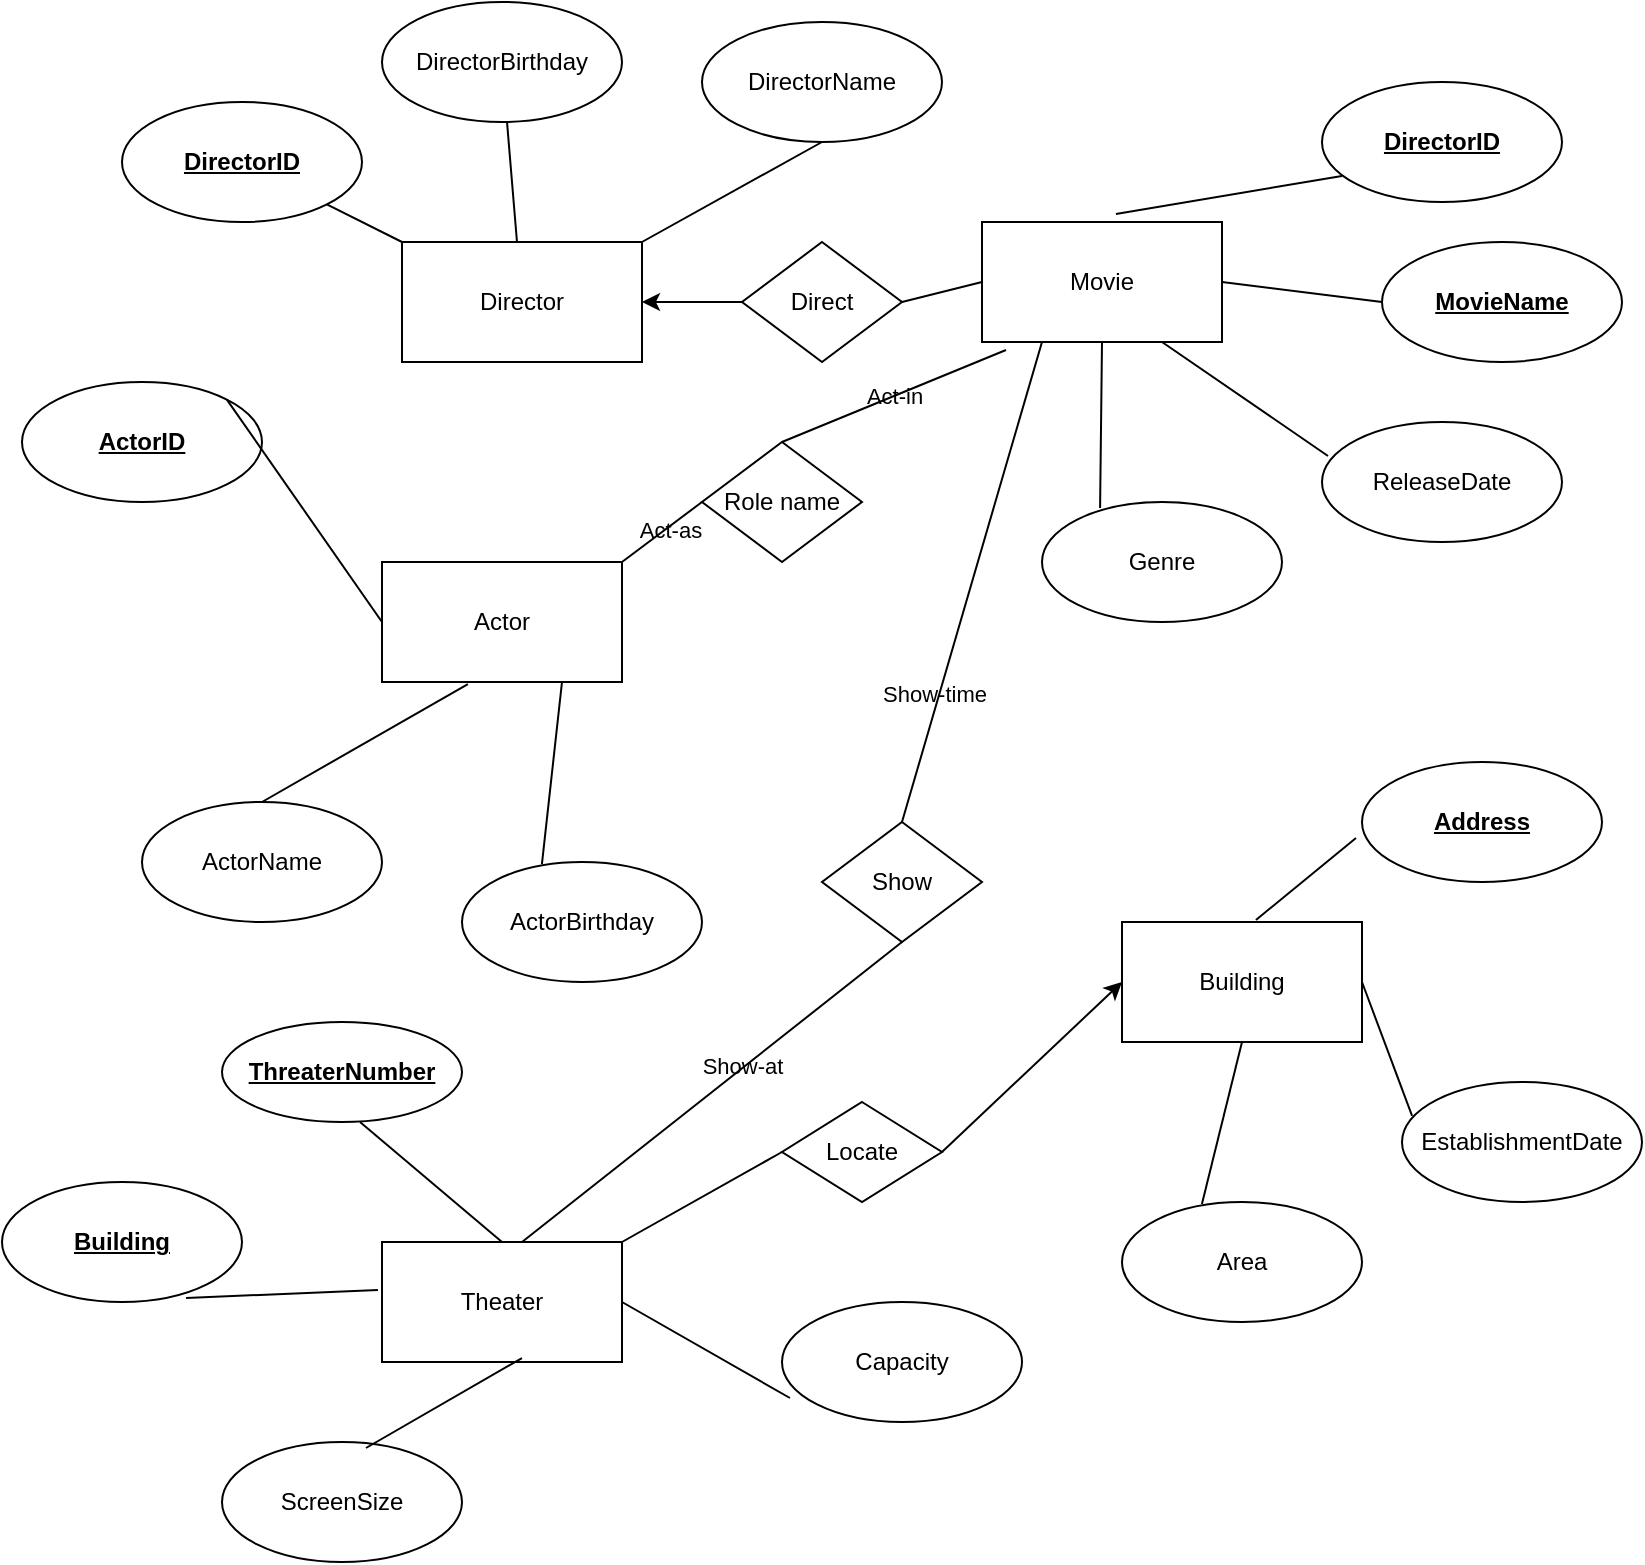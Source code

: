 <mxfile version="24.0.1" type="github">
  <diagram name="Page-1" id="GRKzmPXnVPAbagaa010P">
    <mxGraphModel dx="1107" dy="654" grid="1" gridSize="10" guides="1" tooltips="1" connect="1" arrows="1" fold="1" page="1" pageScale="1" pageWidth="850" pageHeight="1100" math="0" shadow="0">
      <root>
        <mxCell id="0" />
        <mxCell id="1" parent="0" />
        <mxCell id="h29aLhz-RMBbqyI5GCKV-1" value="Director" style="rounded=0;whiteSpace=wrap;html=1;labelBackgroundColor=none;" vertex="1" parent="1">
          <mxGeometry x="240" y="190" width="120" height="60" as="geometry" />
        </mxCell>
        <mxCell id="h29aLhz-RMBbqyI5GCKV-2" value="&lt;u&gt;&lt;b&gt;DirectorID&lt;/b&gt;&lt;/u&gt;" style="ellipse;whiteSpace=wrap;html=1;labelBackgroundColor=none;" vertex="1" parent="1">
          <mxGeometry x="100" y="120" width="120" height="60" as="geometry" />
        </mxCell>
        <mxCell id="h29aLhz-RMBbqyI5GCKV-3" value="DirectorName" style="ellipse;whiteSpace=wrap;html=1;labelBackgroundColor=none;" vertex="1" parent="1">
          <mxGeometry x="390" y="80" width="120" height="60" as="geometry" />
        </mxCell>
        <mxCell id="h29aLhz-RMBbqyI5GCKV-4" value="DirectorBirthday" style="ellipse;whiteSpace=wrap;html=1;labelBackgroundColor=none;" vertex="1" parent="1">
          <mxGeometry x="230" y="70" width="120" height="60" as="geometry" />
        </mxCell>
        <mxCell id="h29aLhz-RMBbqyI5GCKV-5" style="edgeStyle=orthogonalEdgeStyle;rounded=0;orthogonalLoop=1;jettySize=auto;html=1;exitX=0.5;exitY=1;exitDx=0;exitDy=0;labelBackgroundColor=none;fontColor=default;" edge="1" parent="1" source="h29aLhz-RMBbqyI5GCKV-3" target="h29aLhz-RMBbqyI5GCKV-3">
          <mxGeometry relative="1" as="geometry" />
        </mxCell>
        <mxCell id="h29aLhz-RMBbqyI5GCKV-6" value="" style="endArrow=none;html=1;rounded=0;labelBackgroundColor=none;fontColor=default;" edge="1" parent="1" source="h29aLhz-RMBbqyI5GCKV-1" target="h29aLhz-RMBbqyI5GCKV-2">
          <mxGeometry width="50" height="50" relative="1" as="geometry">
            <mxPoint x="180" y="210" as="sourcePoint" />
            <mxPoint x="230" y="160" as="targetPoint" />
          </mxGeometry>
        </mxCell>
        <mxCell id="h29aLhz-RMBbqyI5GCKV-7" value="" style="endArrow=none;html=1;rounded=0;labelBackgroundColor=none;fontColor=default;" edge="1" parent="1" source="h29aLhz-RMBbqyI5GCKV-4" target="h29aLhz-RMBbqyI5GCKV-1">
          <mxGeometry width="50" height="50" relative="1" as="geometry">
            <mxPoint x="170" y="320" as="sourcePoint" />
            <mxPoint x="220" y="270" as="targetPoint" />
          </mxGeometry>
        </mxCell>
        <mxCell id="h29aLhz-RMBbqyI5GCKV-8" value="" style="endArrow=none;html=1;rounded=0;exitX=1;exitY=0;exitDx=0;exitDy=0;entryX=0.5;entryY=1;entryDx=0;entryDy=0;labelBackgroundColor=none;fontColor=default;" edge="1" parent="1" source="h29aLhz-RMBbqyI5GCKV-1" target="h29aLhz-RMBbqyI5GCKV-3">
          <mxGeometry width="50" height="50" relative="1" as="geometry">
            <mxPoint x="380" y="180" as="sourcePoint" />
            <mxPoint x="440" y="130" as="targetPoint" />
          </mxGeometry>
        </mxCell>
        <mxCell id="h29aLhz-RMBbqyI5GCKV-9" value="Movie" style="rounded=0;whiteSpace=wrap;html=1;labelBackgroundColor=none;" vertex="1" parent="1">
          <mxGeometry x="530" y="180" width="120" height="60" as="geometry" />
        </mxCell>
        <mxCell id="h29aLhz-RMBbqyI5GCKV-10" value="&lt;u&gt;&lt;b&gt;MovieName&lt;/b&gt;&lt;/u&gt;" style="ellipse;whiteSpace=wrap;html=1;labelBackgroundColor=none;" vertex="1" parent="1">
          <mxGeometry x="730" y="190" width="120" height="60" as="geometry" />
        </mxCell>
        <mxCell id="h29aLhz-RMBbqyI5GCKV-11" value="&lt;u&gt;&lt;b&gt;DirectorID&lt;/b&gt;&lt;/u&gt;" style="ellipse;whiteSpace=wrap;html=1;labelBackgroundColor=none;" vertex="1" parent="1">
          <mxGeometry x="700" y="110" width="120" height="60" as="geometry" />
        </mxCell>
        <mxCell id="h29aLhz-RMBbqyI5GCKV-12" value="ReleaseDate" style="ellipse;whiteSpace=wrap;html=1;labelBackgroundColor=none;" vertex="1" parent="1">
          <mxGeometry x="700" y="280" width="120" height="60" as="geometry" />
        </mxCell>
        <mxCell id="h29aLhz-RMBbqyI5GCKV-13" value="Genre" style="ellipse;whiteSpace=wrap;html=1;labelBackgroundColor=none;" vertex="1" parent="1">
          <mxGeometry x="560" y="320" width="120" height="60" as="geometry" />
        </mxCell>
        <mxCell id="h29aLhz-RMBbqyI5GCKV-14" value="" style="endArrow=none;html=1;rounded=0;exitX=0.558;exitY=-0.067;exitDx=0;exitDy=0;exitPerimeter=0;entryX=0.083;entryY=0.783;entryDx=0;entryDy=0;entryPerimeter=0;labelBackgroundColor=none;fontColor=default;" edge="1" parent="1" source="h29aLhz-RMBbqyI5GCKV-9" target="h29aLhz-RMBbqyI5GCKV-11">
          <mxGeometry width="50" height="50" relative="1" as="geometry">
            <mxPoint x="630" y="230" as="sourcePoint" />
            <mxPoint x="680" y="180" as="targetPoint" />
          </mxGeometry>
        </mxCell>
        <mxCell id="h29aLhz-RMBbqyI5GCKV-15" value="" style="endArrow=none;html=1;rounded=0;entryX=0;entryY=0.5;entryDx=0;entryDy=0;exitX=1;exitY=0.5;exitDx=0;exitDy=0;labelBackgroundColor=none;fontColor=default;" edge="1" parent="1" source="h29aLhz-RMBbqyI5GCKV-9" target="h29aLhz-RMBbqyI5GCKV-10">
          <mxGeometry width="50" height="50" relative="1" as="geometry">
            <mxPoint x="690" y="260" as="sourcePoint" />
            <mxPoint x="740" y="210" as="targetPoint" />
          </mxGeometry>
        </mxCell>
        <mxCell id="h29aLhz-RMBbqyI5GCKV-16" value="" style="endArrow=none;html=1;rounded=0;exitX=0.025;exitY=0.283;exitDx=0;exitDy=0;exitPerimeter=0;entryX=0.75;entryY=1;entryDx=0;entryDy=0;labelBackgroundColor=none;fontColor=default;" edge="1" parent="1" source="h29aLhz-RMBbqyI5GCKV-12" target="h29aLhz-RMBbqyI5GCKV-9">
          <mxGeometry width="50" height="50" relative="1" as="geometry">
            <mxPoint x="640" y="330" as="sourcePoint" />
            <mxPoint x="690" y="280" as="targetPoint" />
          </mxGeometry>
        </mxCell>
        <mxCell id="h29aLhz-RMBbqyI5GCKV-17" value="" style="endArrow=none;html=1;rounded=0;exitX=0.242;exitY=0.05;exitDx=0;exitDy=0;exitPerimeter=0;entryX=0.5;entryY=1;entryDx=0;entryDy=0;labelBackgroundColor=none;fontColor=default;" edge="1" parent="1" source="h29aLhz-RMBbqyI5GCKV-13" target="h29aLhz-RMBbqyI5GCKV-9">
          <mxGeometry width="50" height="50" relative="1" as="geometry">
            <mxPoint x="660" y="360" as="sourcePoint" />
            <mxPoint x="589" y="250" as="targetPoint" />
          </mxGeometry>
        </mxCell>
        <mxCell id="h29aLhz-RMBbqyI5GCKV-18" value="Actor" style="rounded=0;whiteSpace=wrap;html=1;labelBackgroundColor=none;" vertex="1" parent="1">
          <mxGeometry x="230" y="350" width="120" height="60" as="geometry" />
        </mxCell>
        <mxCell id="h29aLhz-RMBbqyI5GCKV-19" value="&lt;u&gt;&lt;b&gt;ActorID&lt;/b&gt;&lt;/u&gt;" style="ellipse;whiteSpace=wrap;html=1;labelBackgroundColor=none;" vertex="1" parent="1">
          <mxGeometry x="50" y="260" width="120" height="60" as="geometry" />
        </mxCell>
        <mxCell id="h29aLhz-RMBbqyI5GCKV-20" value="ActorName" style="ellipse;whiteSpace=wrap;html=1;labelBackgroundColor=none;" vertex="1" parent="1">
          <mxGeometry x="110" y="470" width="120" height="60" as="geometry" />
        </mxCell>
        <mxCell id="h29aLhz-RMBbqyI5GCKV-21" value="ActorBirthday" style="ellipse;whiteSpace=wrap;html=1;labelBackgroundColor=none;" vertex="1" parent="1">
          <mxGeometry x="270" y="500" width="120" height="60" as="geometry" />
        </mxCell>
        <mxCell id="h29aLhz-RMBbqyI5GCKV-22" value="" style="endArrow=none;html=1;rounded=0;exitX=1;exitY=0;exitDx=0;exitDy=0;entryX=0;entryY=0.5;entryDx=0;entryDy=0;labelBackgroundColor=none;fontColor=default;" edge="1" parent="1" source="h29aLhz-RMBbqyI5GCKV-19" target="h29aLhz-RMBbqyI5GCKV-18">
          <mxGeometry width="50" height="50" relative="1" as="geometry">
            <mxPoint x="220" y="470" as="sourcePoint" />
            <mxPoint x="270" y="420" as="targetPoint" />
          </mxGeometry>
        </mxCell>
        <mxCell id="h29aLhz-RMBbqyI5GCKV-23" value="" style="endArrow=none;html=1;rounded=0;entryX=0.358;entryY=1.017;entryDx=0;entryDy=0;entryPerimeter=0;exitX=0.5;exitY=0;exitDx=0;exitDy=0;labelBackgroundColor=none;fontColor=default;" edge="1" parent="1" source="h29aLhz-RMBbqyI5GCKV-20" target="h29aLhz-RMBbqyI5GCKV-18">
          <mxGeometry width="50" height="50" relative="1" as="geometry">
            <mxPoint x="100" y="600" as="sourcePoint" />
            <mxPoint x="330" y="470" as="targetPoint" />
          </mxGeometry>
        </mxCell>
        <mxCell id="h29aLhz-RMBbqyI5GCKV-24" value="" style="endArrow=none;html=1;rounded=0;entryX=0.75;entryY=1;entryDx=0;entryDy=0;exitX=0.333;exitY=0.017;exitDx=0;exitDy=0;exitPerimeter=0;labelBackgroundColor=none;fontColor=default;" edge="1" parent="1" source="h29aLhz-RMBbqyI5GCKV-21" target="h29aLhz-RMBbqyI5GCKV-18">
          <mxGeometry width="50" height="50" relative="1" as="geometry">
            <mxPoint x="430" y="520" as="sourcePoint" />
            <mxPoint x="480" y="470" as="targetPoint" />
          </mxGeometry>
        </mxCell>
        <mxCell id="h29aLhz-RMBbqyI5GCKV-25" value="Building" style="rounded=0;whiteSpace=wrap;html=1;labelBackgroundColor=none;" vertex="1" parent="1">
          <mxGeometry x="600" y="530" width="120" height="60" as="geometry" />
        </mxCell>
        <mxCell id="h29aLhz-RMBbqyI5GCKV-26" value="&lt;b&gt;&lt;u&gt;Address&lt;/u&gt;&lt;/b&gt;" style="ellipse;whiteSpace=wrap;html=1;labelBackgroundColor=none;" vertex="1" parent="1">
          <mxGeometry x="720" y="450" width="120" height="60" as="geometry" />
        </mxCell>
        <mxCell id="h29aLhz-RMBbqyI5GCKV-27" value="EstablishmentDate" style="ellipse;whiteSpace=wrap;html=1;labelBackgroundColor=none;" vertex="1" parent="1">
          <mxGeometry x="740" y="610" width="120" height="60" as="geometry" />
        </mxCell>
        <mxCell id="h29aLhz-RMBbqyI5GCKV-28" value="Area" style="ellipse;whiteSpace=wrap;html=1;labelBackgroundColor=none;" vertex="1" parent="1">
          <mxGeometry x="600" y="670" width="120" height="60" as="geometry" />
        </mxCell>
        <mxCell id="h29aLhz-RMBbqyI5GCKV-29" value="" style="endArrow=none;html=1;rounded=0;exitX=0.558;exitY=-0.017;exitDx=0;exitDy=0;exitPerimeter=0;entryX=-0.025;entryY=0.633;entryDx=0;entryDy=0;entryPerimeter=0;labelBackgroundColor=none;fontColor=default;" edge="1" parent="1" source="h29aLhz-RMBbqyI5GCKV-25" target="h29aLhz-RMBbqyI5GCKV-26">
          <mxGeometry width="50" height="50" relative="1" as="geometry">
            <mxPoint x="540" y="470" as="sourcePoint" />
            <mxPoint x="590" y="420" as="targetPoint" />
          </mxGeometry>
        </mxCell>
        <mxCell id="h29aLhz-RMBbqyI5GCKV-30" value="" style="endArrow=none;html=1;rounded=0;exitX=1;exitY=0.5;exitDx=0;exitDy=0;entryX=0.042;entryY=0.283;entryDx=0;entryDy=0;entryPerimeter=0;labelBackgroundColor=none;fontColor=default;" edge="1" parent="1" source="h29aLhz-RMBbqyI5GCKV-25" target="h29aLhz-RMBbqyI5GCKV-27">
          <mxGeometry width="50" height="50" relative="1" as="geometry">
            <mxPoint x="690" y="520" as="sourcePoint" />
            <mxPoint x="740" y="470" as="targetPoint" />
          </mxGeometry>
        </mxCell>
        <mxCell id="h29aLhz-RMBbqyI5GCKV-31" value="" style="endArrow=none;html=1;rounded=0;entryX=0.5;entryY=1;entryDx=0;entryDy=0;exitX=0.333;exitY=0.017;exitDx=0;exitDy=0;exitPerimeter=0;labelBackgroundColor=none;fontColor=default;" edge="1" parent="1" source="h29aLhz-RMBbqyI5GCKV-28" target="h29aLhz-RMBbqyI5GCKV-25">
          <mxGeometry width="50" height="50" relative="1" as="geometry">
            <mxPoint x="480" y="550" as="sourcePoint" />
            <mxPoint x="530" y="500" as="targetPoint" />
          </mxGeometry>
        </mxCell>
        <mxCell id="h29aLhz-RMBbqyI5GCKV-32" value="Theater" style="rounded=0;whiteSpace=wrap;html=1;labelBackgroundColor=none;" vertex="1" parent="1">
          <mxGeometry x="230" y="690" width="120" height="60" as="geometry" />
        </mxCell>
        <mxCell id="h29aLhz-RMBbqyI5GCKV-33" value="&lt;u&gt;&lt;b&gt;Building&lt;/b&gt;&lt;/u&gt;" style="ellipse;whiteSpace=wrap;html=1;labelBackgroundColor=none;" vertex="1" parent="1">
          <mxGeometry x="40" y="660" width="120" height="60" as="geometry" />
        </mxCell>
        <mxCell id="h29aLhz-RMBbqyI5GCKV-34" value="&lt;b&gt;&lt;u&gt;ThreaterNumber&lt;/u&gt;&lt;/b&gt;" style="ellipse;whiteSpace=wrap;html=1;labelBackgroundColor=none;" vertex="1" parent="1">
          <mxGeometry x="150" y="580" width="120" height="50" as="geometry" />
        </mxCell>
        <mxCell id="h29aLhz-RMBbqyI5GCKV-35" value="Capacity" style="ellipse;whiteSpace=wrap;html=1;labelBackgroundColor=none;" vertex="1" parent="1">
          <mxGeometry x="430" y="720" width="120" height="60" as="geometry" />
        </mxCell>
        <mxCell id="h29aLhz-RMBbqyI5GCKV-36" value="ScreenSize" style="ellipse;whiteSpace=wrap;html=1;labelBackgroundColor=none;" vertex="1" parent="1">
          <mxGeometry x="150" y="790" width="120" height="60" as="geometry" />
        </mxCell>
        <mxCell id="h29aLhz-RMBbqyI5GCKV-39" value="" style="endArrow=none;html=1;rounded=0;entryX=0.583;entryY=0.967;entryDx=0;entryDy=0;entryPerimeter=0;exitX=0.6;exitY=0.05;exitDx=0;exitDy=0;exitPerimeter=0;labelBackgroundColor=none;fontColor=default;" edge="1" parent="1" source="h29aLhz-RMBbqyI5GCKV-36" target="h29aLhz-RMBbqyI5GCKV-32">
          <mxGeometry width="50" height="50" relative="1" as="geometry">
            <mxPoint x="210" y="460" as="sourcePoint" />
            <mxPoint x="260" y="410" as="targetPoint" />
          </mxGeometry>
        </mxCell>
        <mxCell id="h29aLhz-RMBbqyI5GCKV-40" value="" style="endArrow=none;html=1;rounded=0;entryX=0.575;entryY=1;entryDx=0;entryDy=0;entryPerimeter=0;exitX=0.5;exitY=0;exitDx=0;exitDy=0;labelBackgroundColor=none;fontColor=default;" edge="1" parent="1" source="h29aLhz-RMBbqyI5GCKV-32" target="h29aLhz-RMBbqyI5GCKV-34">
          <mxGeometry width="50" height="50" relative="1" as="geometry">
            <mxPoint x="230" y="360" as="sourcePoint" />
            <mxPoint x="280" y="310" as="targetPoint" />
          </mxGeometry>
        </mxCell>
        <mxCell id="h29aLhz-RMBbqyI5GCKV-41" value="" style="endArrow=none;html=1;rounded=0;exitX=1;exitY=0.5;exitDx=0;exitDy=0;entryX=0.033;entryY=0.8;entryDx=0;entryDy=0;entryPerimeter=0;labelBackgroundColor=none;fontColor=default;" edge="1" parent="1" source="h29aLhz-RMBbqyI5GCKV-32" target="h29aLhz-RMBbqyI5GCKV-35">
          <mxGeometry width="50" height="50" relative="1" as="geometry">
            <mxPoint x="280" y="380" as="sourcePoint" />
            <mxPoint x="330" y="330" as="targetPoint" />
          </mxGeometry>
        </mxCell>
        <mxCell id="h29aLhz-RMBbqyI5GCKV-42" value="" style="endArrow=none;html=1;rounded=0;entryX=0.767;entryY=0.967;entryDx=0;entryDy=0;entryPerimeter=0;exitX=-0.017;exitY=0.4;exitDx=0;exitDy=0;exitPerimeter=0;labelBackgroundColor=none;fontColor=default;" edge="1" parent="1" source="h29aLhz-RMBbqyI5GCKV-32" target="h29aLhz-RMBbqyI5GCKV-33">
          <mxGeometry width="50" height="50" relative="1" as="geometry">
            <mxPoint x="109.289" y="430" as="sourcePoint" />
            <mxPoint x="120" y="380" as="targetPoint" />
          </mxGeometry>
        </mxCell>
        <mxCell id="h29aLhz-RMBbqyI5GCKV-43" value="Direct" style="rhombus;whiteSpace=wrap;html=1;labelBackgroundColor=none;" vertex="1" parent="1">
          <mxGeometry x="410" y="190" width="80" height="60" as="geometry" />
        </mxCell>
        <mxCell id="h29aLhz-RMBbqyI5GCKV-45" value="" style="endArrow=classic;html=1;rounded=0;exitX=0;exitY=0.5;exitDx=0;exitDy=0;entryX=1;entryY=0.5;entryDx=0;entryDy=0;labelBackgroundColor=none;fontColor=default;" edge="1" parent="1" source="h29aLhz-RMBbqyI5GCKV-43" target="h29aLhz-RMBbqyI5GCKV-1">
          <mxGeometry width="50" height="50" relative="1" as="geometry">
            <mxPoint x="460" y="330" as="sourcePoint" />
            <mxPoint x="510" y="280" as="targetPoint" />
          </mxGeometry>
        </mxCell>
        <mxCell id="h29aLhz-RMBbqyI5GCKV-47" value="" style="endArrow=none;html=1;rounded=0;exitX=1;exitY=0.5;exitDx=0;exitDy=0;entryX=0;entryY=0.5;entryDx=0;entryDy=0;labelBackgroundColor=none;fontColor=default;" edge="1" parent="1" source="h29aLhz-RMBbqyI5GCKV-43" target="h29aLhz-RMBbqyI5GCKV-9">
          <mxGeometry width="50" height="50" relative="1" as="geometry">
            <mxPoint x="500" y="200" as="sourcePoint" />
            <mxPoint x="550" y="150" as="targetPoint" />
          </mxGeometry>
        </mxCell>
        <mxCell id="h29aLhz-RMBbqyI5GCKV-51" value="Role name" style="rhombus;whiteSpace=wrap;html=1;labelBackgroundColor=none;" vertex="1" parent="1">
          <mxGeometry x="390" y="290" width="80" height="60" as="geometry" />
        </mxCell>
        <mxCell id="h29aLhz-RMBbqyI5GCKV-52" value="" style="endArrow=none;html=1;rounded=0;exitX=1;exitY=0;exitDx=0;exitDy=0;entryX=0;entryY=0.5;entryDx=0;entryDy=0;labelBackgroundColor=none;fontColor=default;" edge="1" parent="1" source="h29aLhz-RMBbqyI5GCKV-18" target="h29aLhz-RMBbqyI5GCKV-51">
          <mxGeometry width="50" height="50" relative="1" as="geometry">
            <mxPoint x="400" y="490" as="sourcePoint" />
            <mxPoint x="450" y="440" as="targetPoint" />
          </mxGeometry>
        </mxCell>
        <mxCell id="h29aLhz-RMBbqyI5GCKV-53" value="Act-as" style="edgeLabel;html=1;align=center;verticalAlign=middle;resizable=0;points=[];labelBackgroundColor=none;" vertex="1" connectable="0" parent="h29aLhz-RMBbqyI5GCKV-52">
          <mxGeometry x="0.137" y="-1" relative="1" as="geometry">
            <mxPoint as="offset" />
          </mxGeometry>
        </mxCell>
        <mxCell id="h29aLhz-RMBbqyI5GCKV-54" value="Act-in" style="endArrow=none;html=1;rounded=0;exitX=0.5;exitY=0;exitDx=0;exitDy=0;entryX=0.1;entryY=1.067;entryDx=0;entryDy=0;entryPerimeter=0;labelBackgroundColor=none;fontColor=default;" edge="1" parent="1" source="h29aLhz-RMBbqyI5GCKV-51" target="h29aLhz-RMBbqyI5GCKV-9">
          <mxGeometry x="0.008" width="50" height="50" relative="1" as="geometry">
            <mxPoint x="490" y="430" as="sourcePoint" />
            <mxPoint x="560.711" y="380" as="targetPoint" />
            <mxPoint as="offset" />
          </mxGeometry>
        </mxCell>
        <mxCell id="h29aLhz-RMBbqyI5GCKV-55" value="Locate" style="rhombus;whiteSpace=wrap;html=1;labelBackgroundColor=none;" vertex="1" parent="1">
          <mxGeometry x="430" y="620" width="80" height="50" as="geometry" />
        </mxCell>
        <mxCell id="h29aLhz-RMBbqyI5GCKV-57" value="" style="endArrow=classic;html=1;rounded=0;entryX=0;entryY=0.5;entryDx=0;entryDy=0;exitX=1;exitY=0.5;exitDx=0;exitDy=0;labelBackgroundColor=none;fontColor=default;" edge="1" parent="1" source="h29aLhz-RMBbqyI5GCKV-55" target="h29aLhz-RMBbqyI5GCKV-25">
          <mxGeometry width="50" height="50" relative="1" as="geometry">
            <mxPoint x="460" y="580" as="sourcePoint" />
            <mxPoint x="510" y="530" as="targetPoint" />
          </mxGeometry>
        </mxCell>
        <mxCell id="h29aLhz-RMBbqyI5GCKV-58" value="" style="endArrow=none;html=1;rounded=0;entryX=0;entryY=0.5;entryDx=0;entryDy=0;exitX=1;exitY=0;exitDx=0;exitDy=0;labelBackgroundColor=none;fontColor=default;" edge="1" parent="1" source="h29aLhz-RMBbqyI5GCKV-32" target="h29aLhz-RMBbqyI5GCKV-55">
          <mxGeometry width="50" height="50" relative="1" as="geometry">
            <mxPoint x="340" y="690" as="sourcePoint" />
            <mxPoint x="390" y="640" as="targetPoint" />
          </mxGeometry>
        </mxCell>
        <mxCell id="h29aLhz-RMBbqyI5GCKV-59" value="Show" style="rhombus;whiteSpace=wrap;html=1;labelBackgroundColor=none;" vertex="1" parent="1">
          <mxGeometry x="450" y="480" width="80" height="60" as="geometry" />
        </mxCell>
        <mxCell id="h29aLhz-RMBbqyI5GCKV-60" value="" style="endArrow=none;html=1;rounded=0;entryX=0.5;entryY=1;entryDx=0;entryDy=0;labelBackgroundColor=none;fontColor=default;" edge="1" parent="1" target="h29aLhz-RMBbqyI5GCKV-59">
          <mxGeometry width="50" height="50" relative="1" as="geometry">
            <mxPoint x="300" y="690" as="sourcePoint" />
            <mxPoint x="350" y="640" as="targetPoint" />
          </mxGeometry>
        </mxCell>
        <mxCell id="h29aLhz-RMBbqyI5GCKV-63" value="Show-at" style="edgeLabel;html=1;align=center;verticalAlign=middle;resizable=0;points=[];labelBackgroundColor=none;" vertex="1" connectable="0" parent="h29aLhz-RMBbqyI5GCKV-60">
          <mxGeometry x="0.165" y="1" relative="1" as="geometry">
            <mxPoint as="offset" />
          </mxGeometry>
        </mxCell>
        <mxCell id="h29aLhz-RMBbqyI5GCKV-62" value="" style="endArrow=none;html=1;rounded=0;entryX=0.25;entryY=1;entryDx=0;entryDy=0;exitX=0.5;exitY=0;exitDx=0;exitDy=0;labelBackgroundColor=none;fontColor=default;" edge="1" parent="1" source="h29aLhz-RMBbqyI5GCKV-59" target="h29aLhz-RMBbqyI5GCKV-9">
          <mxGeometry width="50" height="50" relative="1" as="geometry">
            <mxPoint x="490" y="470" as="sourcePoint" />
            <mxPoint x="540" y="420" as="targetPoint" />
          </mxGeometry>
        </mxCell>
        <mxCell id="h29aLhz-RMBbqyI5GCKV-64" value="Show-time" style="edgeLabel;html=1;align=center;verticalAlign=middle;resizable=0;points=[];labelBackgroundColor=none;" vertex="1" connectable="0" parent="h29aLhz-RMBbqyI5GCKV-62">
          <mxGeometry x="-0.468" y="3" relative="1" as="geometry">
            <mxPoint as="offset" />
          </mxGeometry>
        </mxCell>
      </root>
    </mxGraphModel>
  </diagram>
</mxfile>
